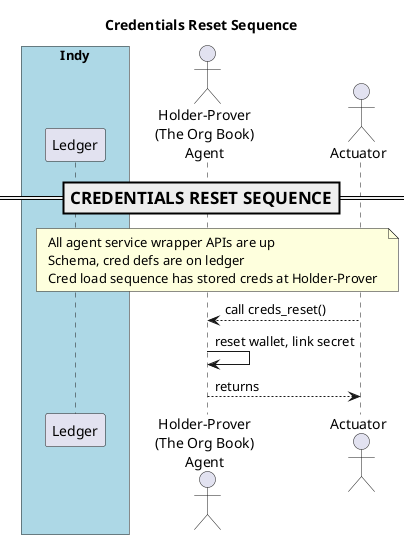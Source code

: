 @startuml
/'
Copyright 2017-2018 Government of Canada - Public Services and Procurement Canada - buyandsell.gc.ca

Licensed under the Apache License, Version 2.0 (the "License");
you may not use this file except in compliance with the License.
You may obtain a copy of the License at

http://www.apache.org/licenses/LICENSE-2.0

Unless required by applicable law or agreed to in writing, software
distributed under the License is distributed on an "AS IS" BASIS,
WITHOUT WARRANTIES OR CONDITIONS OF ANY KIND, either express or implied.
See the License for the specific language governing permissions and
limitations under the License.
'/

skinparam ParticipantPadding 20
skinparam BoxPadding 20

title Credentials Reset Sequence

box "Indy" #LightBlue
    participant "Ledger" as ledger
endbox

actor "Holder-Prover\n(The Org Book)\nAgent" as obag
actor "Actuator" as ator

=== CREDENTIALS RESET SEQUENCE ==
note over ledger, ator
All agent service wrapper APIs are up
Schema, cred defs are on ledger
Cred load sequence has stored creds at Holder-Prover
endnote

ator --> obag: call creds_reset()
obag -> obag: reset wallet, link secret
obag --> ator:  returns

@enduml
